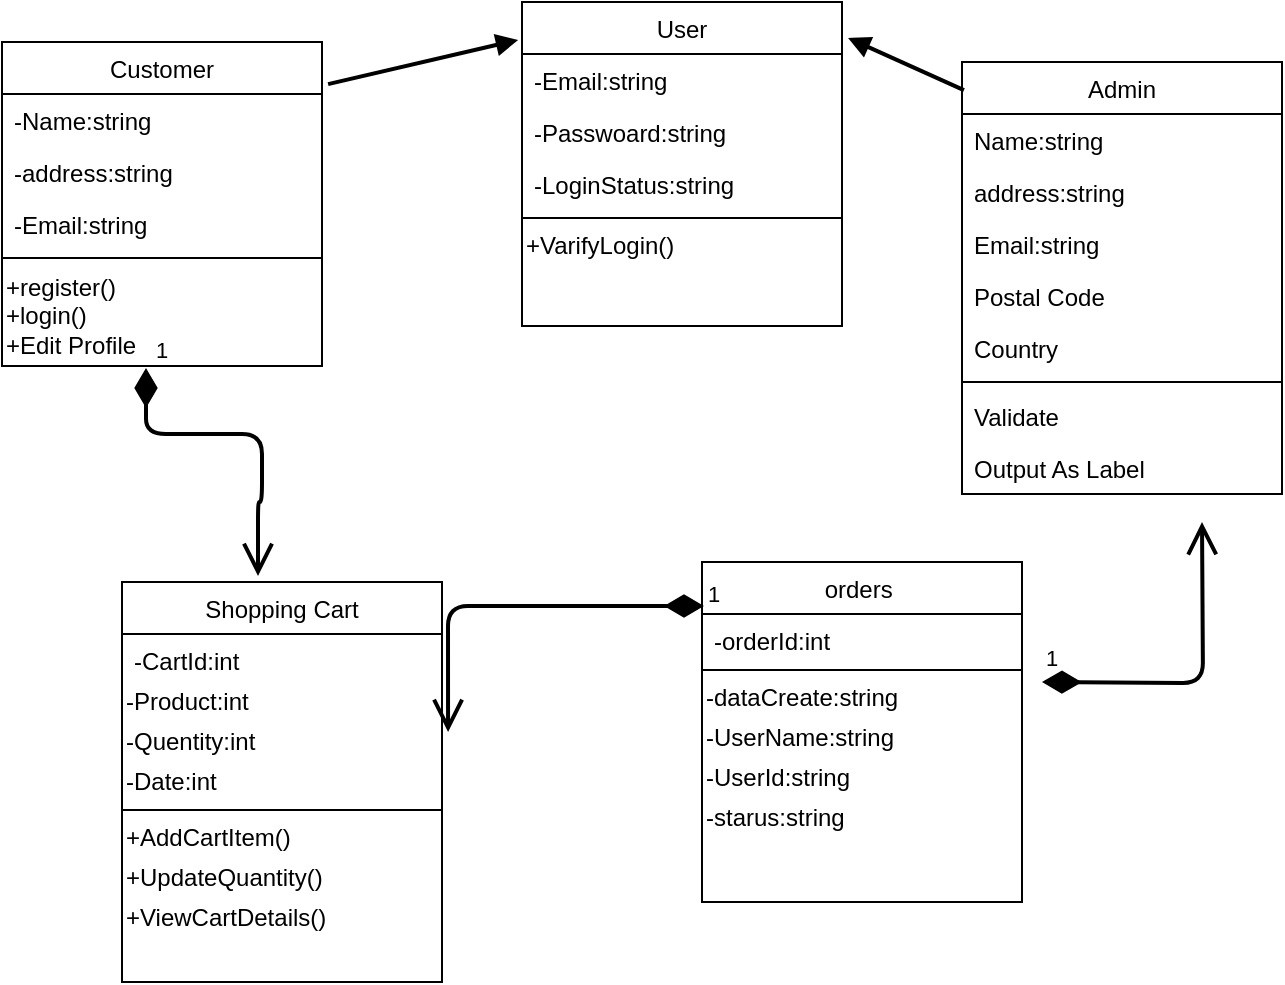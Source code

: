 <mxfile version="12.8.2" type="device"><diagram id="C5RBs43oDa-KdzZeNtuy" name="Page-1"><mxGraphModel dx="868" dy="450" grid="1" gridSize="10" guides="1" tooltips="1" connect="1" arrows="1" fold="1" page="1" pageScale="1" pageWidth="827" pageHeight="1169" math="0" shadow="0"><root><mxCell id="WIyWlLk6GJQsqaUBKTNV-0"/><mxCell id="WIyWlLk6GJQsqaUBKTNV-1" parent="WIyWlLk6GJQsqaUBKTNV-0"/><mxCell id="zkfFHV4jXpPFQw0GAbJ--0" value="Customer" style="swimlane;fontStyle=0;align=center;verticalAlign=top;childLayout=stackLayout;horizontal=1;startSize=26;horizontalStack=0;resizeParent=1;resizeLast=0;collapsible=1;marginBottom=0;rounded=0;shadow=0;strokeWidth=1;" parent="WIyWlLk6GJQsqaUBKTNV-1" vertex="1"><mxGeometry x="110" y="100" width="160" height="162" as="geometry"><mxRectangle x="230" y="140" width="160" height="26" as="alternateBounds"/></mxGeometry></mxCell><mxCell id="zkfFHV4jXpPFQw0GAbJ--1" value="-Name:string" style="text;align=left;verticalAlign=top;spacingLeft=4;spacingRight=4;overflow=hidden;rotatable=0;points=[[0,0.5],[1,0.5]];portConstraint=eastwest;" parent="zkfFHV4jXpPFQw0GAbJ--0" vertex="1"><mxGeometry y="26" width="160" height="26" as="geometry"/></mxCell><mxCell id="zkfFHV4jXpPFQw0GAbJ--2" value="-address:string" style="text;align=left;verticalAlign=top;spacingLeft=4;spacingRight=4;overflow=hidden;rotatable=0;points=[[0,0.5],[1,0.5]];portConstraint=eastwest;rounded=0;shadow=0;html=0;" parent="zkfFHV4jXpPFQw0GAbJ--0" vertex="1"><mxGeometry y="52" width="160" height="26" as="geometry"/></mxCell><mxCell id="zkfFHV4jXpPFQw0GAbJ--3" value="-Email:string" style="text;align=left;verticalAlign=top;spacingLeft=4;spacingRight=4;overflow=hidden;rotatable=0;points=[[0,0.5],[1,0.5]];portConstraint=eastwest;rounded=0;shadow=0;html=0;" parent="zkfFHV4jXpPFQw0GAbJ--0" vertex="1"><mxGeometry y="78" width="160" height="26" as="geometry"/></mxCell><mxCell id="zkfFHV4jXpPFQw0GAbJ--4" value="" style="line;html=1;strokeWidth=1;align=left;verticalAlign=middle;spacingTop=-1;spacingLeft=3;spacingRight=3;rotatable=0;labelPosition=right;points=[];portConstraint=eastwest;" parent="zkfFHV4jXpPFQw0GAbJ--0" vertex="1"><mxGeometry y="104" width="160" height="8" as="geometry"/></mxCell><mxCell id="N_c3iYPf51suX5exVjF9-0" value="+register()&lt;br&gt;+login()&lt;br&gt;+Edit Profile" style="text;html=1;align=left;verticalAlign=middle;resizable=0;points=[];autosize=1;" vertex="1" parent="zkfFHV4jXpPFQw0GAbJ--0"><mxGeometry y="112" width="160" height="50" as="geometry"/></mxCell><mxCell id="zkfFHV4jXpPFQw0GAbJ--13" value="orders " style="swimlane;fontStyle=0;align=center;verticalAlign=top;childLayout=stackLayout;horizontal=1;startSize=26;horizontalStack=0;resizeParent=1;resizeLast=0;collapsible=1;marginBottom=0;rounded=0;shadow=0;strokeWidth=1;" parent="WIyWlLk6GJQsqaUBKTNV-1" vertex="1"><mxGeometry x="460" y="360" width="160" height="170" as="geometry"><mxRectangle x="340" y="380" width="170" height="26" as="alternateBounds"/></mxGeometry></mxCell><mxCell id="zkfFHV4jXpPFQw0GAbJ--14" value="-orderId:int" style="text;align=left;verticalAlign=top;spacingLeft=4;spacingRight=4;overflow=hidden;rotatable=0;points=[[0,0.5],[1,0.5]];portConstraint=eastwest;" parent="zkfFHV4jXpPFQw0GAbJ--13" vertex="1"><mxGeometry y="26" width="160" height="24" as="geometry"/></mxCell><mxCell id="zkfFHV4jXpPFQw0GAbJ--15" value="" style="line;html=1;strokeWidth=1;align=left;verticalAlign=middle;spacingTop=-1;spacingLeft=3;spacingRight=3;rotatable=0;labelPosition=right;points=[];portConstraint=eastwest;" parent="zkfFHV4jXpPFQw0GAbJ--13" vertex="1"><mxGeometry y="50" width="160" height="8" as="geometry"/></mxCell><mxCell id="N_c3iYPf51suX5exVjF9-1" value="-dataCreate:string" style="text;html=1;align=left;verticalAlign=middle;resizable=0;points=[];autosize=1;" vertex="1" parent="zkfFHV4jXpPFQw0GAbJ--13"><mxGeometry y="58" width="160" height="20" as="geometry"/></mxCell><mxCell id="N_c3iYPf51suX5exVjF9-2" value="-UserName:string" style="text;html=1;align=left;verticalAlign=middle;resizable=0;points=[];autosize=1;" vertex="1" parent="zkfFHV4jXpPFQw0GAbJ--13"><mxGeometry y="78" width="160" height="20" as="geometry"/></mxCell><mxCell id="N_c3iYPf51suX5exVjF9-3" value="-UserId:string" style="text;html=1;align=left;verticalAlign=middle;resizable=0;points=[];autosize=1;" vertex="1" parent="zkfFHV4jXpPFQw0GAbJ--13"><mxGeometry y="98" width="160" height="20" as="geometry"/></mxCell><mxCell id="N_c3iYPf51suX5exVjF9-4" value="-starus:string" style="text;html=1;align=left;verticalAlign=middle;resizable=0;points=[];autosize=1;" vertex="1" parent="zkfFHV4jXpPFQw0GAbJ--13"><mxGeometry y="118" width="160" height="20" as="geometry"/></mxCell><mxCell id="zkfFHV4jXpPFQw0GAbJ--17" value="Admin" style="swimlane;fontStyle=0;align=center;verticalAlign=top;childLayout=stackLayout;horizontal=1;startSize=26;horizontalStack=0;resizeParent=1;resizeLast=0;collapsible=1;marginBottom=0;rounded=0;shadow=0;strokeWidth=1;" parent="WIyWlLk6GJQsqaUBKTNV-1" vertex="1"><mxGeometry x="590" y="110" width="160" height="216" as="geometry"><mxRectangle x="550" y="140" width="160" height="26" as="alternateBounds"/></mxGeometry></mxCell><mxCell id="zkfFHV4jXpPFQw0GAbJ--18" value="Name:string" style="text;align=left;verticalAlign=top;spacingLeft=4;spacingRight=4;overflow=hidden;rotatable=0;points=[[0,0.5],[1,0.5]];portConstraint=eastwest;" parent="zkfFHV4jXpPFQw0GAbJ--17" vertex="1"><mxGeometry y="26" width="160" height="26" as="geometry"/></mxCell><mxCell id="zkfFHV4jXpPFQw0GAbJ--19" value="address:string" style="text;align=left;verticalAlign=top;spacingLeft=4;spacingRight=4;overflow=hidden;rotatable=0;points=[[0,0.5],[1,0.5]];portConstraint=eastwest;rounded=0;shadow=0;html=0;" parent="zkfFHV4jXpPFQw0GAbJ--17" vertex="1"><mxGeometry y="52" width="160" height="26" as="geometry"/></mxCell><mxCell id="zkfFHV4jXpPFQw0GAbJ--20" value="Email:string" style="text;align=left;verticalAlign=top;spacingLeft=4;spacingRight=4;overflow=hidden;rotatable=0;points=[[0,0.5],[1,0.5]];portConstraint=eastwest;rounded=0;shadow=0;html=0;" parent="zkfFHV4jXpPFQw0GAbJ--17" vertex="1"><mxGeometry y="78" width="160" height="26" as="geometry"/></mxCell><mxCell id="zkfFHV4jXpPFQw0GAbJ--21" value="Postal Code" style="text;align=left;verticalAlign=top;spacingLeft=4;spacingRight=4;overflow=hidden;rotatable=0;points=[[0,0.5],[1,0.5]];portConstraint=eastwest;rounded=0;shadow=0;html=0;" parent="zkfFHV4jXpPFQw0GAbJ--17" vertex="1"><mxGeometry y="104" width="160" height="26" as="geometry"/></mxCell><mxCell id="zkfFHV4jXpPFQw0GAbJ--22" value="Country" style="text;align=left;verticalAlign=top;spacingLeft=4;spacingRight=4;overflow=hidden;rotatable=0;points=[[0,0.5],[1,0.5]];portConstraint=eastwest;rounded=0;shadow=0;html=0;" parent="zkfFHV4jXpPFQw0GAbJ--17" vertex="1"><mxGeometry y="130" width="160" height="26" as="geometry"/></mxCell><mxCell id="zkfFHV4jXpPFQw0GAbJ--23" value="" style="line;html=1;strokeWidth=1;align=left;verticalAlign=middle;spacingTop=-1;spacingLeft=3;spacingRight=3;rotatable=0;labelPosition=right;points=[];portConstraint=eastwest;" parent="zkfFHV4jXpPFQw0GAbJ--17" vertex="1"><mxGeometry y="156" width="160" height="8" as="geometry"/></mxCell><mxCell id="zkfFHV4jXpPFQw0GAbJ--24" value="Validate" style="text;align=left;verticalAlign=top;spacingLeft=4;spacingRight=4;overflow=hidden;rotatable=0;points=[[0,0.5],[1,0.5]];portConstraint=eastwest;" parent="zkfFHV4jXpPFQw0GAbJ--17" vertex="1"><mxGeometry y="164" width="160" height="26" as="geometry"/></mxCell><mxCell id="zkfFHV4jXpPFQw0GAbJ--25" value="Output As Label" style="text;align=left;verticalAlign=top;spacingLeft=4;spacingRight=4;overflow=hidden;rotatable=0;points=[[0,0.5],[1,0.5]];portConstraint=eastwest;" parent="zkfFHV4jXpPFQw0GAbJ--17" vertex="1"><mxGeometry y="190" width="160" height="26" as="geometry"/></mxCell><mxCell id="N_c3iYPf51suX5exVjF9-5" value="Shopping Cart" style="swimlane;fontStyle=0;align=center;verticalAlign=top;childLayout=stackLayout;horizontal=1;startSize=26;horizontalStack=0;resizeParent=1;resizeLast=0;collapsible=1;marginBottom=0;rounded=0;shadow=0;strokeWidth=1;" vertex="1" parent="WIyWlLk6GJQsqaUBKTNV-1"><mxGeometry x="170" y="370" width="160" height="200" as="geometry"><mxRectangle x="340" y="380" width="170" height="26" as="alternateBounds"/></mxGeometry></mxCell><mxCell id="N_c3iYPf51suX5exVjF9-6" value="-CartId:int" style="text;align=left;verticalAlign=top;spacingLeft=4;spacingRight=4;overflow=hidden;rotatable=0;points=[[0,0.5],[1,0.5]];portConstraint=eastwest;" vertex="1" parent="N_c3iYPf51suX5exVjF9-5"><mxGeometry y="26" width="160" height="24" as="geometry"/></mxCell><mxCell id="N_c3iYPf51suX5exVjF9-8" value="-Product:int" style="text;html=1;align=left;verticalAlign=middle;resizable=0;points=[];autosize=1;" vertex="1" parent="N_c3iYPf51suX5exVjF9-5"><mxGeometry y="50" width="160" height="20" as="geometry"/></mxCell><mxCell id="N_c3iYPf51suX5exVjF9-9" value="-Quentity:int" style="text;html=1;align=left;verticalAlign=middle;resizable=0;points=[];autosize=1;" vertex="1" parent="N_c3iYPf51suX5exVjF9-5"><mxGeometry y="70" width="160" height="20" as="geometry"/></mxCell><mxCell id="N_c3iYPf51suX5exVjF9-10" value="-Date:int" style="text;html=1;align=left;verticalAlign=middle;resizable=0;points=[];autosize=1;" vertex="1" parent="N_c3iYPf51suX5exVjF9-5"><mxGeometry y="90" width="160" height="20" as="geometry"/></mxCell><mxCell id="N_c3iYPf51suX5exVjF9-7" value="" style="line;html=1;strokeWidth=1;align=left;verticalAlign=middle;spacingTop=-1;spacingLeft=3;spacingRight=3;rotatable=0;labelPosition=right;points=[];portConstraint=eastwest;" vertex="1" parent="N_c3iYPf51suX5exVjF9-5"><mxGeometry y="110" width="160" height="8" as="geometry"/></mxCell><mxCell id="N_c3iYPf51suX5exVjF9-11" value="+AddCartItem()" style="text;html=1;align=left;verticalAlign=middle;resizable=0;points=[];autosize=1;" vertex="1" parent="N_c3iYPf51suX5exVjF9-5"><mxGeometry y="118" width="160" height="20" as="geometry"/></mxCell><mxCell id="N_c3iYPf51suX5exVjF9-12" value="+UpdateQuantity()" style="text;html=1;align=left;verticalAlign=middle;resizable=0;points=[];autosize=1;" vertex="1" parent="N_c3iYPf51suX5exVjF9-5"><mxGeometry y="138" width="160" height="20" as="geometry"/></mxCell><mxCell id="N_c3iYPf51suX5exVjF9-13" value="+ViewCartDetails()" style="text;html=1;align=left;verticalAlign=middle;resizable=0;points=[];autosize=1;" vertex="1" parent="N_c3iYPf51suX5exVjF9-5"><mxGeometry y="158" width="160" height="20" as="geometry"/></mxCell><mxCell id="N_c3iYPf51suX5exVjF9-14" value="User" style="swimlane;fontStyle=0;align=center;verticalAlign=top;childLayout=stackLayout;horizontal=1;startSize=26;horizontalStack=0;resizeParent=1;resizeLast=0;collapsible=1;marginBottom=0;rounded=0;shadow=0;strokeWidth=1;" vertex="1" parent="WIyWlLk6GJQsqaUBKTNV-1"><mxGeometry x="370" y="80" width="160" height="162" as="geometry"><mxRectangle x="230" y="140" width="160" height="26" as="alternateBounds"/></mxGeometry></mxCell><mxCell id="N_c3iYPf51suX5exVjF9-15" value="-Email:string" style="text;align=left;verticalAlign=top;spacingLeft=4;spacingRight=4;overflow=hidden;rotatable=0;points=[[0,0.5],[1,0.5]];portConstraint=eastwest;" vertex="1" parent="N_c3iYPf51suX5exVjF9-14"><mxGeometry y="26" width="160" height="26" as="geometry"/></mxCell><mxCell id="N_c3iYPf51suX5exVjF9-16" value="-Passwoard:string" style="text;align=left;verticalAlign=top;spacingLeft=4;spacingRight=4;overflow=hidden;rotatable=0;points=[[0,0.5],[1,0.5]];portConstraint=eastwest;rounded=0;shadow=0;html=0;" vertex="1" parent="N_c3iYPf51suX5exVjF9-14"><mxGeometry y="52" width="160" height="26" as="geometry"/></mxCell><mxCell id="N_c3iYPf51suX5exVjF9-17" value="-LoginStatus:string" style="text;align=left;verticalAlign=top;spacingLeft=4;spacingRight=4;overflow=hidden;rotatable=0;points=[[0,0.5],[1,0.5]];portConstraint=eastwest;rounded=0;shadow=0;html=0;" vertex="1" parent="N_c3iYPf51suX5exVjF9-14"><mxGeometry y="78" width="160" height="26" as="geometry"/></mxCell><mxCell id="N_c3iYPf51suX5exVjF9-18" value="" style="line;html=1;strokeWidth=1;align=left;verticalAlign=middle;spacingTop=-1;spacingLeft=3;spacingRight=3;rotatable=0;labelPosition=right;points=[];portConstraint=eastwest;" vertex="1" parent="N_c3iYPf51suX5exVjF9-14"><mxGeometry y="104" width="160" height="8" as="geometry"/></mxCell><mxCell id="N_c3iYPf51suX5exVjF9-19" value="+VarifyLogin()" style="text;html=1;align=left;verticalAlign=middle;resizable=0;points=[];autosize=1;" vertex="1" parent="N_c3iYPf51suX5exVjF9-14"><mxGeometry y="112" width="160" height="20" as="geometry"/></mxCell><mxCell id="N_c3iYPf51suX5exVjF9-23" value="" style="html=1;verticalAlign=bottom;endArrow=block;strokeWidth=2;exitX=1.019;exitY=0.13;exitDx=0;exitDy=0;exitPerimeter=0;entryX=-0.012;entryY=0.117;entryDx=0;entryDy=0;entryPerimeter=0;" edge="1" parent="WIyWlLk6GJQsqaUBKTNV-1" source="zkfFHV4jXpPFQw0GAbJ--0" target="N_c3iYPf51suX5exVjF9-14"><mxGeometry x="0.04" y="11" width="80" relative="1" as="geometry"><mxPoint x="370" y="230" as="sourcePoint"/><mxPoint x="450" y="230" as="targetPoint"/><mxPoint as="offset"/></mxGeometry></mxCell><mxCell id="N_c3iYPf51suX5exVjF9-24" value="" style="html=1;verticalAlign=bottom;endArrow=block;strokeWidth=2;exitX=0.006;exitY=0.065;exitDx=0;exitDy=0;exitPerimeter=0;entryX=1.019;entryY=0.111;entryDx=0;entryDy=0;entryPerimeter=0;" edge="1" parent="WIyWlLk6GJQsqaUBKTNV-1" source="zkfFHV4jXpPFQw0GAbJ--17" target="N_c3iYPf51suX5exVjF9-14"><mxGeometry width="80" relative="1" as="geometry"><mxPoint x="450" y="289.01" as="sourcePoint"/><mxPoint x="551" y="90" as="targetPoint"/></mxGeometry></mxCell><mxCell id="N_c3iYPf51suX5exVjF9-25" value="1" style="endArrow=open;html=1;endSize=12;startArrow=diamondThin;startSize=14;startFill=1;edgeStyle=orthogonalEdgeStyle;align=left;verticalAlign=bottom;strokeWidth=2;exitX=0.45;exitY=1.02;exitDx=0;exitDy=0;exitPerimeter=0;entryX=0.425;entryY=-0.015;entryDx=0;entryDy=0;entryPerimeter=0;" edge="1" parent="WIyWlLk6GJQsqaUBKTNV-1" source="N_c3iYPf51suX5exVjF9-0" target="N_c3iYPf51suX5exVjF9-5"><mxGeometry x="-1" y="3" relative="1" as="geometry"><mxPoint x="330" y="330" as="sourcePoint"/><mxPoint x="490" y="330" as="targetPoint"/><Array as="points"><mxPoint x="182" y="296"/><mxPoint x="240" y="296"/><mxPoint x="240" y="330"/><mxPoint x="238" y="330"/></Array></mxGeometry></mxCell><mxCell id="N_c3iYPf51suX5exVjF9-28" value="1" style="endArrow=open;html=1;endSize=12;startArrow=diamondThin;startSize=14;startFill=1;edgeStyle=orthogonalEdgeStyle;align=left;verticalAlign=bottom;strokeWidth=2;exitX=0.006;exitY=-0.167;exitDx=0;exitDy=0;exitPerimeter=0;entryX=1.019;entryY=0.25;entryDx=0;entryDy=0;entryPerimeter=0;" edge="1" parent="WIyWlLk6GJQsqaUBKTNV-1" source="zkfFHV4jXpPFQw0GAbJ--14" target="N_c3iYPf51suX5exVjF9-9"><mxGeometry x="-1" y="3" relative="1" as="geometry"><mxPoint x="370" y="430" as="sourcePoint"/><mxPoint x="450" y="500" as="targetPoint"/></mxGeometry></mxCell><mxCell id="N_c3iYPf51suX5exVjF9-29" value="1" style="endArrow=open;html=1;endSize=12;startArrow=diamondThin;startSize=14;startFill=1;edgeStyle=orthogonalEdgeStyle;align=left;verticalAlign=bottom;strokeWidth=2;" edge="1" parent="WIyWlLk6GJQsqaUBKTNV-1"><mxGeometry x="-1" y="3" relative="1" as="geometry"><mxPoint x="630" y="420" as="sourcePoint"/><mxPoint x="710" y="340" as="targetPoint"/></mxGeometry></mxCell></root></mxGraphModel></diagram></mxfile>